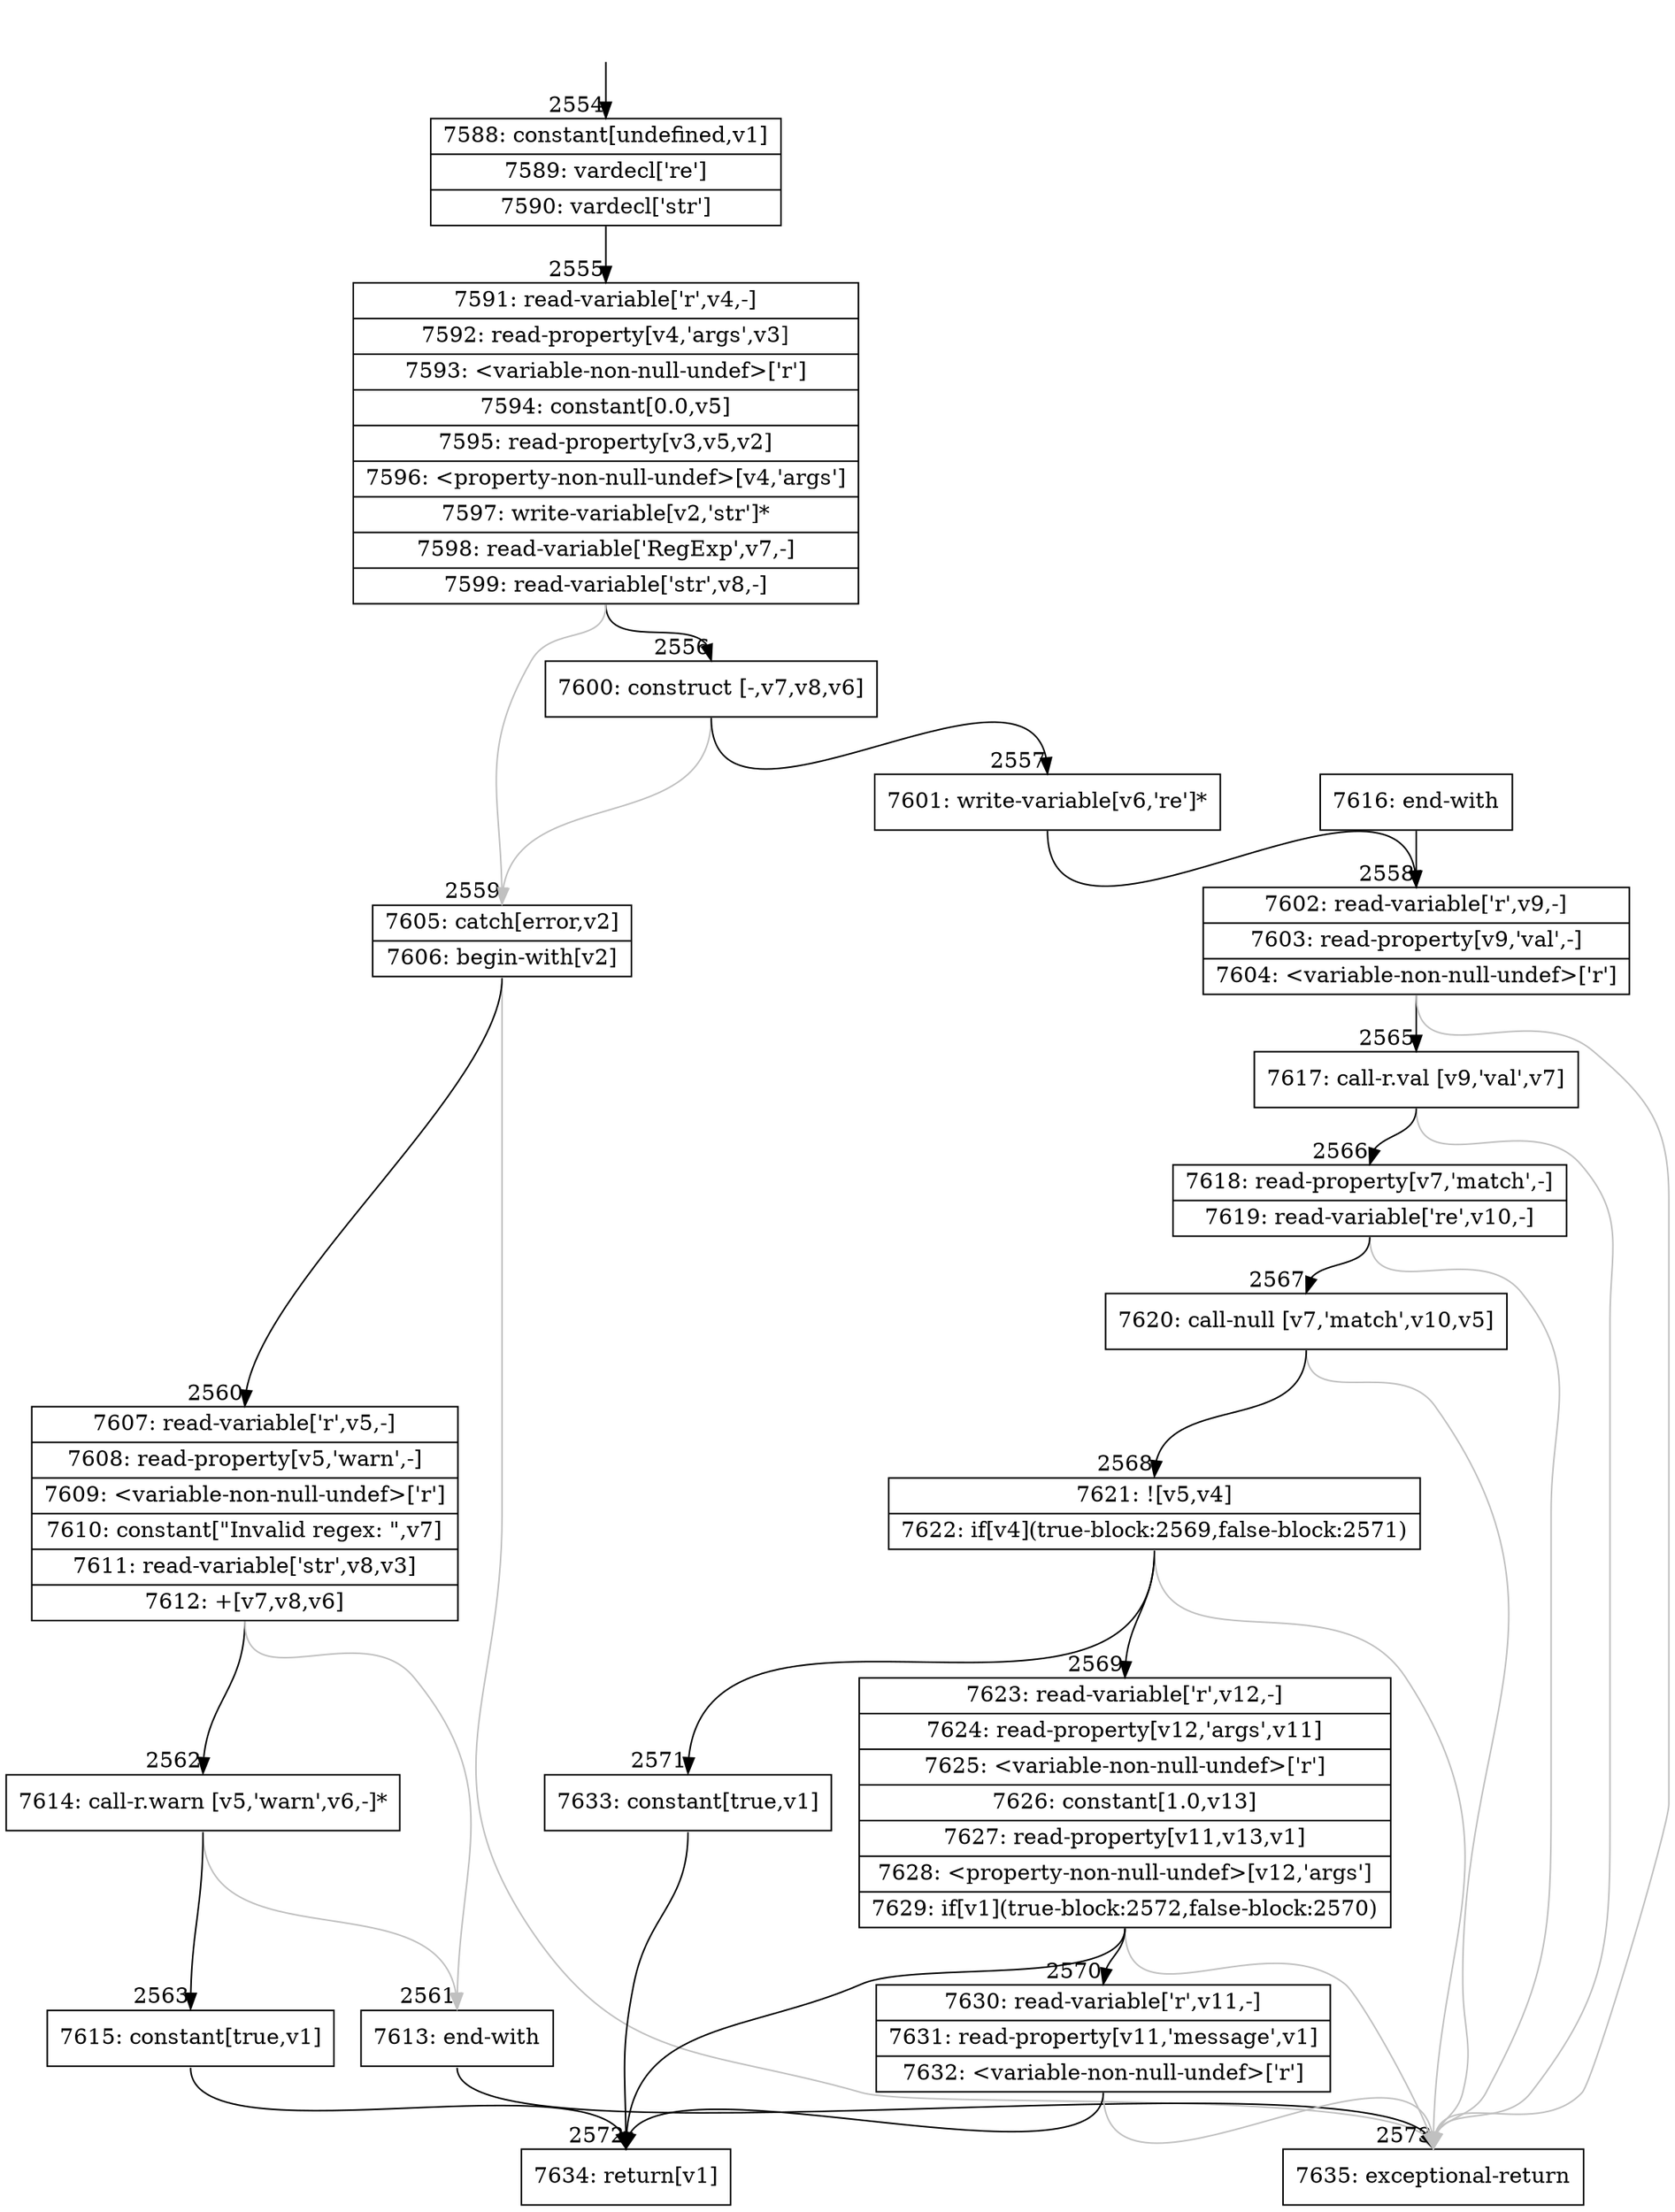 digraph {
rankdir="TD"
BB_entry203[shape=none,label=""];
BB_entry203 -> BB2554 [tailport=s, headport=n, headlabel="    2554"]
BB2554 [shape=record label="{7588: constant[undefined,v1]|7589: vardecl['re']|7590: vardecl['str']}" ] 
BB2554 -> BB2555 [tailport=s, headport=n, headlabel="      2555"]
BB2555 [shape=record label="{7591: read-variable['r',v4,-]|7592: read-property[v4,'args',v3]|7593: \<variable-non-null-undef\>['r']|7594: constant[0.0,v5]|7595: read-property[v3,v5,v2]|7596: \<property-non-null-undef\>[v4,'args']|7597: write-variable[v2,'str']*|7598: read-variable['RegExp',v7,-]|7599: read-variable['str',v8,-]}" ] 
BB2555 -> BB2556 [tailport=s, headport=n, headlabel="      2556"]
BB2555 -> BB2559 [tailport=s, headport=n, color=gray, headlabel="      2559"]
BB2556 [shape=record label="{7600: construct [-,v7,v8,v6]}" ] 
BB2556 -> BB2557 [tailport=s, headport=n, headlabel="      2557"]
BB2556 -> BB2559 [tailport=s, headport=n, color=gray]
BB2557 [shape=record label="{7601: write-variable[v6,'re']*}" ] 
BB2557 -> BB2558 [tailport=s, headport=n, headlabel="      2558"]
BB2558 [shape=record label="{7602: read-variable['r',v9,-]|7603: read-property[v9,'val',-]|7604: \<variable-non-null-undef\>['r']}" ] 
BB2558 -> BB2565 [tailport=s, headport=n, headlabel="      2565"]
BB2558 -> BB2573 [tailport=s, headport=n, color=gray, headlabel="      2573"]
BB2559 [shape=record label="{7605: catch[error,v2]|7606: begin-with[v2]}" ] 
BB2559 -> BB2560 [tailport=s, headport=n, headlabel="      2560"]
BB2559 -> BB2573 [tailport=s, headport=n, color=gray]
BB2560 [shape=record label="{7607: read-variable['r',v5,-]|7608: read-property[v5,'warn',-]|7609: \<variable-non-null-undef\>['r']|7610: constant[\"Invalid regex: \",v7]|7611: read-variable['str',v8,v3]|7612: +[v7,v8,v6]}" ] 
BB2560 -> BB2562 [tailport=s, headport=n, headlabel="      2562"]
BB2560 -> BB2561 [tailport=s, headport=n, color=gray, headlabel="      2561"]
BB2561 [shape=record label="{7613: end-with}" ] 
BB2561 -> BB2573 [tailport=s, headport=n]
BB2562 [shape=record label="{7614: call-r.warn [v5,'warn',v6,-]*}" ] 
BB2562 -> BB2563 [tailport=s, headport=n, headlabel="      2563"]
BB2562 -> BB2561 [tailport=s, headport=n, color=gray]
BB2563 [shape=record label="{7615: constant[true,v1]}" ] 
BB2563 -> BB2572 [tailport=s, headport=n, headlabel="      2572"]
BB2564 [shape=record label="{7616: end-with}" ] 
BB2564 -> BB2558 [tailport=s, headport=n]
BB2565 [shape=record label="{7617: call-r.val [v9,'val',v7]}" ] 
BB2565 -> BB2566 [tailport=s, headport=n, headlabel="      2566"]
BB2565 -> BB2573 [tailport=s, headport=n, color=gray]
BB2566 [shape=record label="{7618: read-property[v7,'match',-]|7619: read-variable['re',v10,-]}" ] 
BB2566 -> BB2567 [tailport=s, headport=n, headlabel="      2567"]
BB2566 -> BB2573 [tailport=s, headport=n, color=gray]
BB2567 [shape=record label="{7620: call-null [v7,'match',v10,v5]}" ] 
BB2567 -> BB2568 [tailport=s, headport=n, headlabel="      2568"]
BB2567 -> BB2573 [tailport=s, headport=n, color=gray]
BB2568 [shape=record label="{7621: ![v5,v4]|7622: if[v4](true-block:2569,false-block:2571)}" ] 
BB2568 -> BB2569 [tailport=s, headport=n, headlabel="      2569"]
BB2568 -> BB2571 [tailport=s, headport=n, headlabel="      2571"]
BB2568 -> BB2573 [tailport=s, headport=n, color=gray]
BB2569 [shape=record label="{7623: read-variable['r',v12,-]|7624: read-property[v12,'args',v11]|7625: \<variable-non-null-undef\>['r']|7626: constant[1.0,v13]|7627: read-property[v11,v13,v1]|7628: \<property-non-null-undef\>[v12,'args']|7629: if[v1](true-block:2572,false-block:2570)}" ] 
BB2569 -> BB2572 [tailport=s, headport=n]
BB2569 -> BB2570 [tailport=s, headport=n, headlabel="      2570"]
BB2569 -> BB2573 [tailport=s, headport=n, color=gray]
BB2570 [shape=record label="{7630: read-variable['r',v11,-]|7631: read-property[v11,'message',v1]|7632: \<variable-non-null-undef\>['r']}" ] 
BB2570 -> BB2572 [tailport=s, headport=n]
BB2570 -> BB2573 [tailport=s, headport=n, color=gray]
BB2571 [shape=record label="{7633: constant[true,v1]}" ] 
BB2571 -> BB2572 [tailport=s, headport=n]
BB2572 [shape=record label="{7634: return[v1]}" ] 
BB2573 [shape=record label="{7635: exceptional-return}" ] 
//#$~ 2386
}

